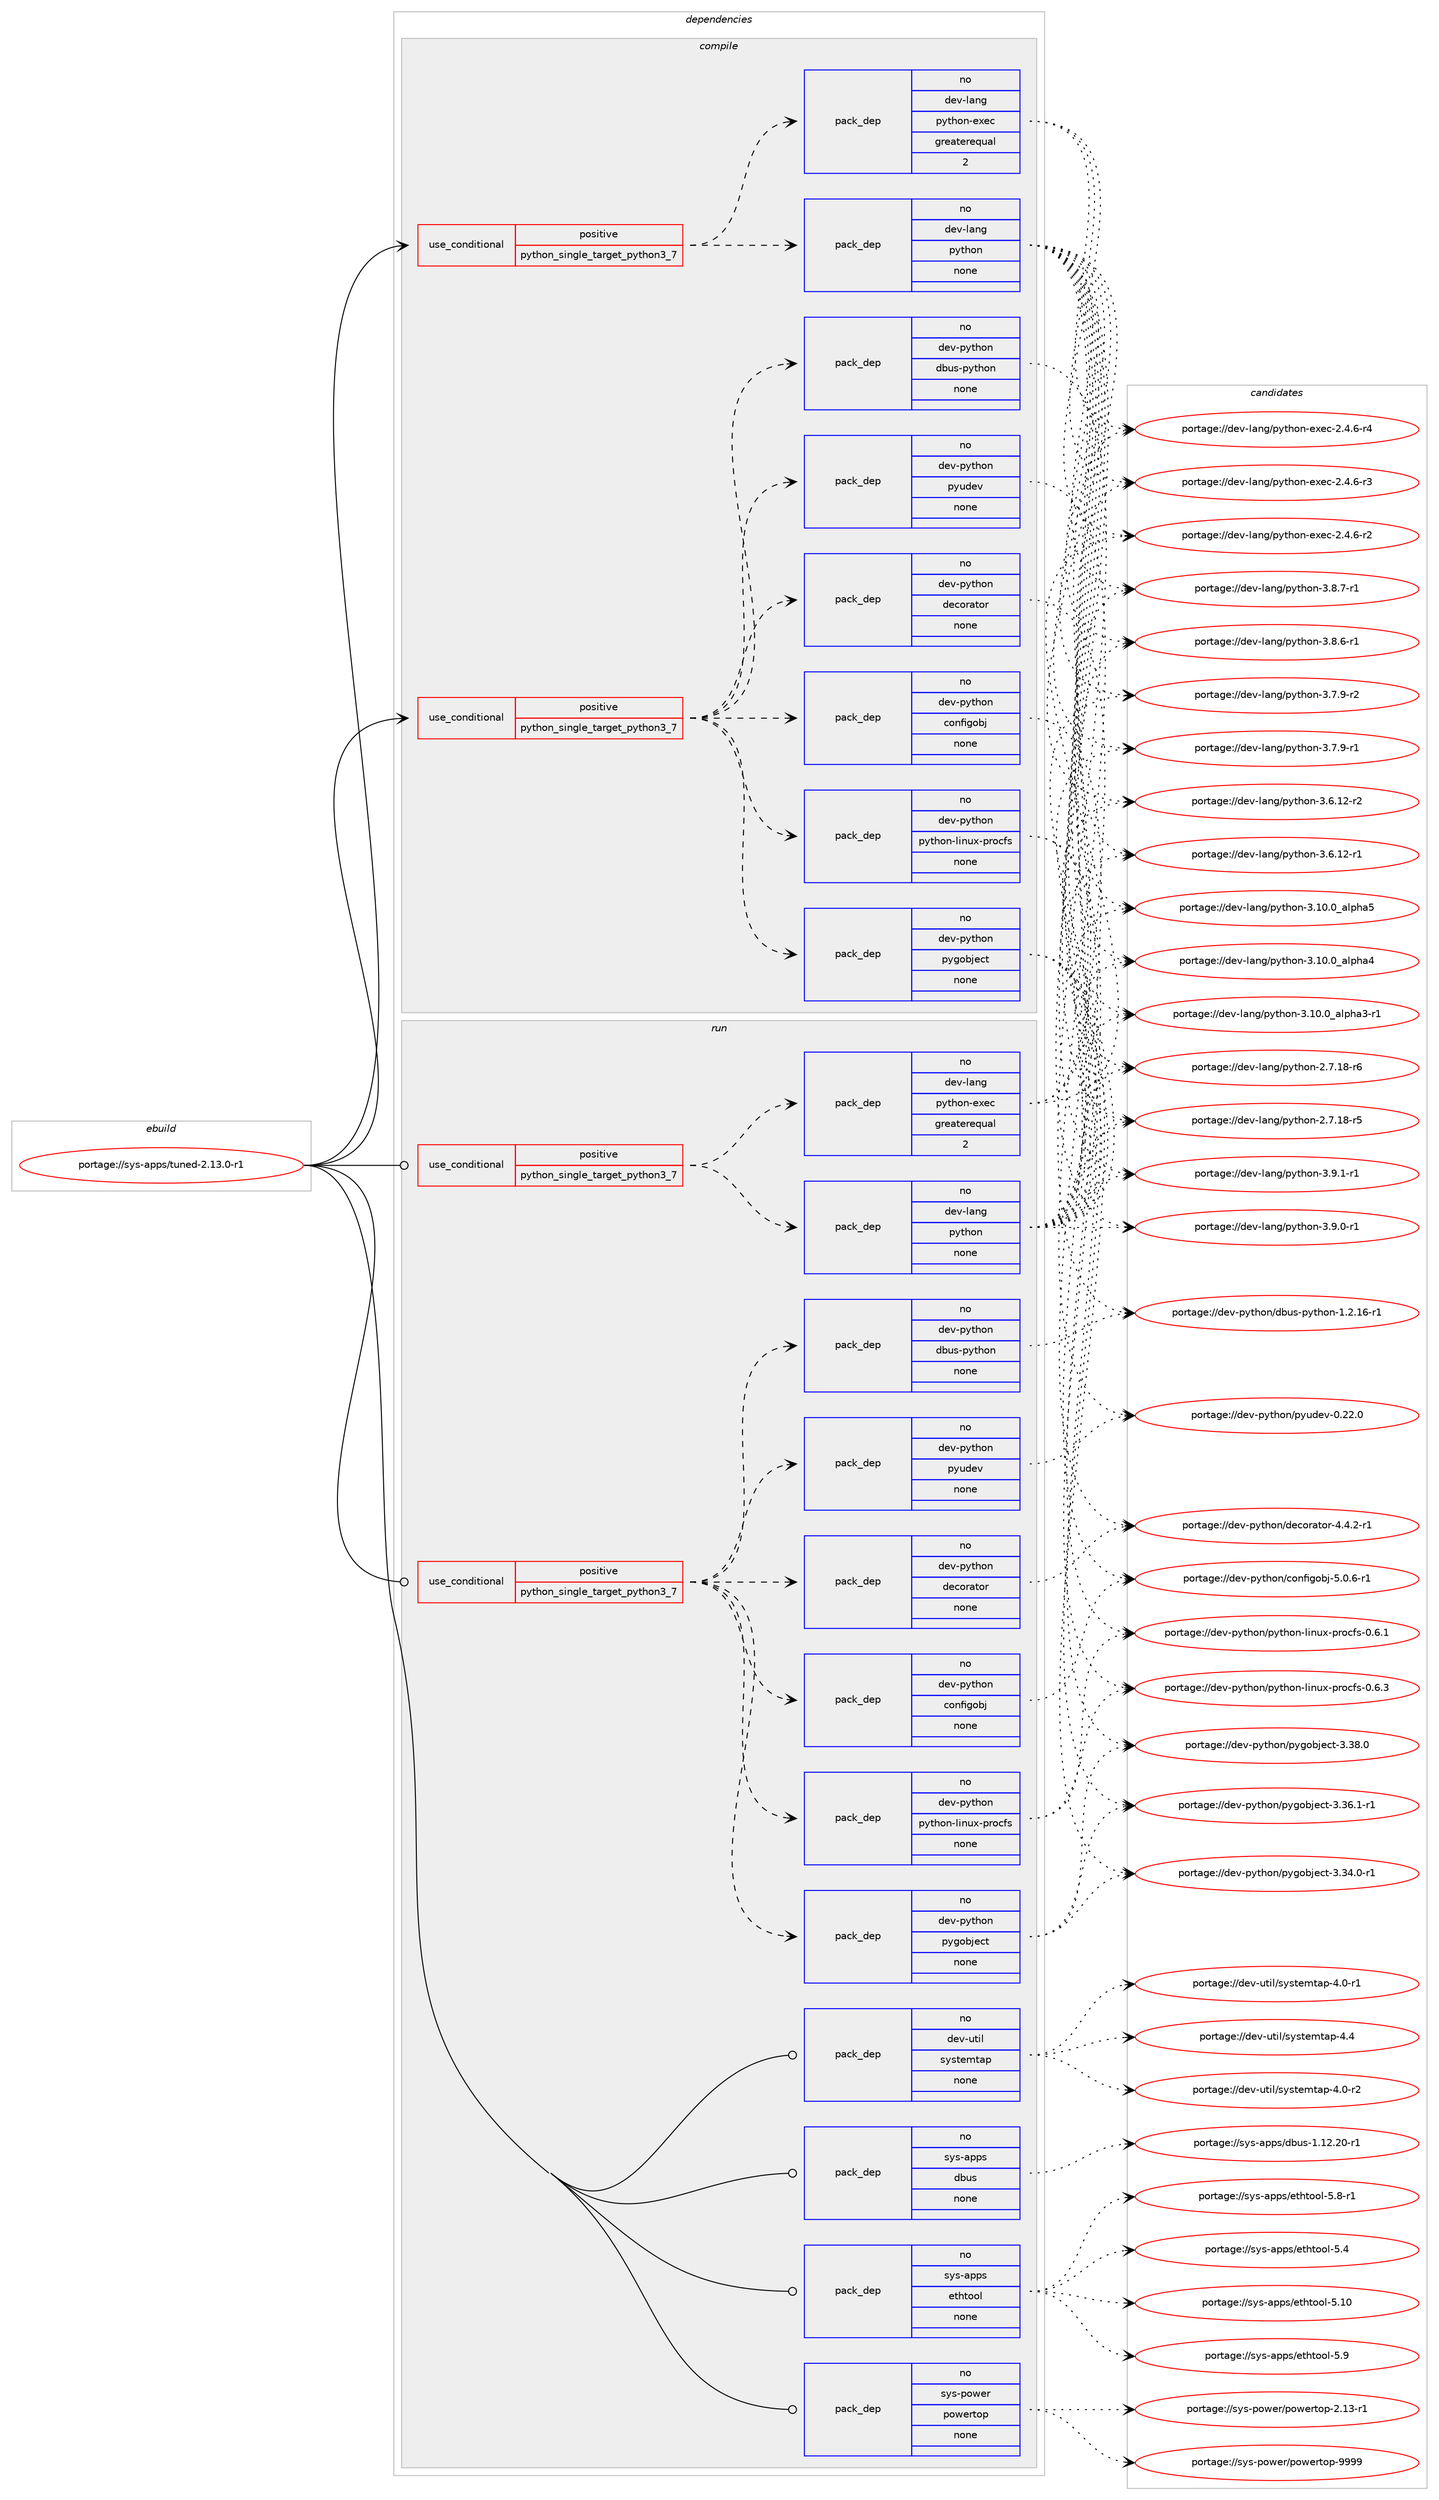 digraph prolog {

# *************
# Graph options
# *************

newrank=true;
concentrate=true;
compound=true;
graph [rankdir=LR,fontname=Helvetica,fontsize=10,ranksep=1.5];#, ranksep=2.5, nodesep=0.2];
edge  [arrowhead=vee];
node  [fontname=Helvetica,fontsize=10];

# **********
# The ebuild
# **********

subgraph cluster_leftcol {
color=gray;
rank=same;
label=<<i>ebuild</i>>;
id [label="portage://sys-apps/tuned-2.13.0-r1", color=red, width=4, href="../sys-apps/tuned-2.13.0-r1.svg"];
}

# ****************
# The dependencies
# ****************

subgraph cluster_midcol {
color=gray;
label=<<i>dependencies</i>>;
subgraph cluster_compile {
fillcolor="#eeeeee";
style=filled;
label=<<i>compile</i>>;
subgraph cond2838 {
dependency9300 [label=<<TABLE BORDER="0" CELLBORDER="1" CELLSPACING="0" CELLPADDING="4"><TR><TD ROWSPAN="3" CELLPADDING="10">use_conditional</TD></TR><TR><TD>positive</TD></TR><TR><TD>python_single_target_python3_7</TD></TR></TABLE>>, shape=none, color=red];
subgraph pack6359 {
dependency9301 [label=<<TABLE BORDER="0" CELLBORDER="1" CELLSPACING="0" CELLPADDING="4" WIDTH="220"><TR><TD ROWSPAN="6" CELLPADDING="30">pack_dep</TD></TR><TR><TD WIDTH="110">no</TD></TR><TR><TD>dev-lang</TD></TR><TR><TD>python</TD></TR><TR><TD>none</TD></TR><TR><TD></TD></TR></TABLE>>, shape=none, color=blue];
}
dependency9300:e -> dependency9301:w [weight=20,style="dashed",arrowhead="vee"];
subgraph pack6360 {
dependency9302 [label=<<TABLE BORDER="0" CELLBORDER="1" CELLSPACING="0" CELLPADDING="4" WIDTH="220"><TR><TD ROWSPAN="6" CELLPADDING="30">pack_dep</TD></TR><TR><TD WIDTH="110">no</TD></TR><TR><TD>dev-lang</TD></TR><TR><TD>python-exec</TD></TR><TR><TD>greaterequal</TD></TR><TR><TD>2</TD></TR></TABLE>>, shape=none, color=blue];
}
dependency9300:e -> dependency9302:w [weight=20,style="dashed",arrowhead="vee"];
}
id:e -> dependency9300:w [weight=20,style="solid",arrowhead="vee"];
subgraph cond2839 {
dependency9303 [label=<<TABLE BORDER="0" CELLBORDER="1" CELLSPACING="0" CELLPADDING="4"><TR><TD ROWSPAN="3" CELLPADDING="10">use_conditional</TD></TR><TR><TD>positive</TD></TR><TR><TD>python_single_target_python3_7</TD></TR></TABLE>>, shape=none, color=red];
subgraph pack6361 {
dependency9304 [label=<<TABLE BORDER="0" CELLBORDER="1" CELLSPACING="0" CELLPADDING="4" WIDTH="220"><TR><TD ROWSPAN="6" CELLPADDING="30">pack_dep</TD></TR><TR><TD WIDTH="110">no</TD></TR><TR><TD>dev-python</TD></TR><TR><TD>configobj</TD></TR><TR><TD>none</TD></TR><TR><TD></TD></TR></TABLE>>, shape=none, color=blue];
}
dependency9303:e -> dependency9304:w [weight=20,style="dashed",arrowhead="vee"];
subgraph pack6362 {
dependency9305 [label=<<TABLE BORDER="0" CELLBORDER="1" CELLSPACING="0" CELLPADDING="4" WIDTH="220"><TR><TD ROWSPAN="6" CELLPADDING="30">pack_dep</TD></TR><TR><TD WIDTH="110">no</TD></TR><TR><TD>dev-python</TD></TR><TR><TD>decorator</TD></TR><TR><TD>none</TD></TR><TR><TD></TD></TR></TABLE>>, shape=none, color=blue];
}
dependency9303:e -> dependency9305:w [weight=20,style="dashed",arrowhead="vee"];
subgraph pack6363 {
dependency9306 [label=<<TABLE BORDER="0" CELLBORDER="1" CELLSPACING="0" CELLPADDING="4" WIDTH="220"><TR><TD ROWSPAN="6" CELLPADDING="30">pack_dep</TD></TR><TR><TD WIDTH="110">no</TD></TR><TR><TD>dev-python</TD></TR><TR><TD>pyudev</TD></TR><TR><TD>none</TD></TR><TR><TD></TD></TR></TABLE>>, shape=none, color=blue];
}
dependency9303:e -> dependency9306:w [weight=20,style="dashed",arrowhead="vee"];
subgraph pack6364 {
dependency9307 [label=<<TABLE BORDER="0" CELLBORDER="1" CELLSPACING="0" CELLPADDING="4" WIDTH="220"><TR><TD ROWSPAN="6" CELLPADDING="30">pack_dep</TD></TR><TR><TD WIDTH="110">no</TD></TR><TR><TD>dev-python</TD></TR><TR><TD>dbus-python</TD></TR><TR><TD>none</TD></TR><TR><TD></TD></TR></TABLE>>, shape=none, color=blue];
}
dependency9303:e -> dependency9307:w [weight=20,style="dashed",arrowhead="vee"];
subgraph pack6365 {
dependency9308 [label=<<TABLE BORDER="0" CELLBORDER="1" CELLSPACING="0" CELLPADDING="4" WIDTH="220"><TR><TD ROWSPAN="6" CELLPADDING="30">pack_dep</TD></TR><TR><TD WIDTH="110">no</TD></TR><TR><TD>dev-python</TD></TR><TR><TD>pygobject</TD></TR><TR><TD>none</TD></TR><TR><TD></TD></TR></TABLE>>, shape=none, color=blue];
}
dependency9303:e -> dependency9308:w [weight=20,style="dashed",arrowhead="vee"];
subgraph pack6366 {
dependency9309 [label=<<TABLE BORDER="0" CELLBORDER="1" CELLSPACING="0" CELLPADDING="4" WIDTH="220"><TR><TD ROWSPAN="6" CELLPADDING="30">pack_dep</TD></TR><TR><TD WIDTH="110">no</TD></TR><TR><TD>dev-python</TD></TR><TR><TD>python-linux-procfs</TD></TR><TR><TD>none</TD></TR><TR><TD></TD></TR></TABLE>>, shape=none, color=blue];
}
dependency9303:e -> dependency9309:w [weight=20,style="dashed",arrowhead="vee"];
}
id:e -> dependency9303:w [weight=20,style="solid",arrowhead="vee"];
}
subgraph cluster_compileandrun {
fillcolor="#eeeeee";
style=filled;
label=<<i>compile and run</i>>;
}
subgraph cluster_run {
fillcolor="#eeeeee";
style=filled;
label=<<i>run</i>>;
subgraph cond2840 {
dependency9310 [label=<<TABLE BORDER="0" CELLBORDER="1" CELLSPACING="0" CELLPADDING="4"><TR><TD ROWSPAN="3" CELLPADDING="10">use_conditional</TD></TR><TR><TD>positive</TD></TR><TR><TD>python_single_target_python3_7</TD></TR></TABLE>>, shape=none, color=red];
subgraph pack6367 {
dependency9311 [label=<<TABLE BORDER="0" CELLBORDER="1" CELLSPACING="0" CELLPADDING="4" WIDTH="220"><TR><TD ROWSPAN="6" CELLPADDING="30">pack_dep</TD></TR><TR><TD WIDTH="110">no</TD></TR><TR><TD>dev-lang</TD></TR><TR><TD>python</TD></TR><TR><TD>none</TD></TR><TR><TD></TD></TR></TABLE>>, shape=none, color=blue];
}
dependency9310:e -> dependency9311:w [weight=20,style="dashed",arrowhead="vee"];
subgraph pack6368 {
dependency9312 [label=<<TABLE BORDER="0" CELLBORDER="1" CELLSPACING="0" CELLPADDING="4" WIDTH="220"><TR><TD ROWSPAN="6" CELLPADDING="30">pack_dep</TD></TR><TR><TD WIDTH="110">no</TD></TR><TR><TD>dev-lang</TD></TR><TR><TD>python-exec</TD></TR><TR><TD>greaterequal</TD></TR><TR><TD>2</TD></TR></TABLE>>, shape=none, color=blue];
}
dependency9310:e -> dependency9312:w [weight=20,style="dashed",arrowhead="vee"];
}
id:e -> dependency9310:w [weight=20,style="solid",arrowhead="odot"];
subgraph cond2841 {
dependency9313 [label=<<TABLE BORDER="0" CELLBORDER="1" CELLSPACING="0" CELLPADDING="4"><TR><TD ROWSPAN="3" CELLPADDING="10">use_conditional</TD></TR><TR><TD>positive</TD></TR><TR><TD>python_single_target_python3_7</TD></TR></TABLE>>, shape=none, color=red];
subgraph pack6369 {
dependency9314 [label=<<TABLE BORDER="0" CELLBORDER="1" CELLSPACING="0" CELLPADDING="4" WIDTH="220"><TR><TD ROWSPAN="6" CELLPADDING="30">pack_dep</TD></TR><TR><TD WIDTH="110">no</TD></TR><TR><TD>dev-python</TD></TR><TR><TD>configobj</TD></TR><TR><TD>none</TD></TR><TR><TD></TD></TR></TABLE>>, shape=none, color=blue];
}
dependency9313:e -> dependency9314:w [weight=20,style="dashed",arrowhead="vee"];
subgraph pack6370 {
dependency9315 [label=<<TABLE BORDER="0" CELLBORDER="1" CELLSPACING="0" CELLPADDING="4" WIDTH="220"><TR><TD ROWSPAN="6" CELLPADDING="30">pack_dep</TD></TR><TR><TD WIDTH="110">no</TD></TR><TR><TD>dev-python</TD></TR><TR><TD>decorator</TD></TR><TR><TD>none</TD></TR><TR><TD></TD></TR></TABLE>>, shape=none, color=blue];
}
dependency9313:e -> dependency9315:w [weight=20,style="dashed",arrowhead="vee"];
subgraph pack6371 {
dependency9316 [label=<<TABLE BORDER="0" CELLBORDER="1" CELLSPACING="0" CELLPADDING="4" WIDTH="220"><TR><TD ROWSPAN="6" CELLPADDING="30">pack_dep</TD></TR><TR><TD WIDTH="110">no</TD></TR><TR><TD>dev-python</TD></TR><TR><TD>pyudev</TD></TR><TR><TD>none</TD></TR><TR><TD></TD></TR></TABLE>>, shape=none, color=blue];
}
dependency9313:e -> dependency9316:w [weight=20,style="dashed",arrowhead="vee"];
subgraph pack6372 {
dependency9317 [label=<<TABLE BORDER="0" CELLBORDER="1" CELLSPACING="0" CELLPADDING="4" WIDTH="220"><TR><TD ROWSPAN="6" CELLPADDING="30">pack_dep</TD></TR><TR><TD WIDTH="110">no</TD></TR><TR><TD>dev-python</TD></TR><TR><TD>dbus-python</TD></TR><TR><TD>none</TD></TR><TR><TD></TD></TR></TABLE>>, shape=none, color=blue];
}
dependency9313:e -> dependency9317:w [weight=20,style="dashed",arrowhead="vee"];
subgraph pack6373 {
dependency9318 [label=<<TABLE BORDER="0" CELLBORDER="1" CELLSPACING="0" CELLPADDING="4" WIDTH="220"><TR><TD ROWSPAN="6" CELLPADDING="30">pack_dep</TD></TR><TR><TD WIDTH="110">no</TD></TR><TR><TD>dev-python</TD></TR><TR><TD>pygobject</TD></TR><TR><TD>none</TD></TR><TR><TD></TD></TR></TABLE>>, shape=none, color=blue];
}
dependency9313:e -> dependency9318:w [weight=20,style="dashed",arrowhead="vee"];
subgraph pack6374 {
dependency9319 [label=<<TABLE BORDER="0" CELLBORDER="1" CELLSPACING="0" CELLPADDING="4" WIDTH="220"><TR><TD ROWSPAN="6" CELLPADDING="30">pack_dep</TD></TR><TR><TD WIDTH="110">no</TD></TR><TR><TD>dev-python</TD></TR><TR><TD>python-linux-procfs</TD></TR><TR><TD>none</TD></TR><TR><TD></TD></TR></TABLE>>, shape=none, color=blue];
}
dependency9313:e -> dependency9319:w [weight=20,style="dashed",arrowhead="vee"];
}
id:e -> dependency9313:w [weight=20,style="solid",arrowhead="odot"];
subgraph pack6375 {
dependency9320 [label=<<TABLE BORDER="0" CELLBORDER="1" CELLSPACING="0" CELLPADDING="4" WIDTH="220"><TR><TD ROWSPAN="6" CELLPADDING="30">pack_dep</TD></TR><TR><TD WIDTH="110">no</TD></TR><TR><TD>dev-util</TD></TR><TR><TD>systemtap</TD></TR><TR><TD>none</TD></TR><TR><TD></TD></TR></TABLE>>, shape=none, color=blue];
}
id:e -> dependency9320:w [weight=20,style="solid",arrowhead="odot"];
subgraph pack6376 {
dependency9321 [label=<<TABLE BORDER="0" CELLBORDER="1" CELLSPACING="0" CELLPADDING="4" WIDTH="220"><TR><TD ROWSPAN="6" CELLPADDING="30">pack_dep</TD></TR><TR><TD WIDTH="110">no</TD></TR><TR><TD>sys-apps</TD></TR><TR><TD>dbus</TD></TR><TR><TD>none</TD></TR><TR><TD></TD></TR></TABLE>>, shape=none, color=blue];
}
id:e -> dependency9321:w [weight=20,style="solid",arrowhead="odot"];
subgraph pack6377 {
dependency9322 [label=<<TABLE BORDER="0" CELLBORDER="1" CELLSPACING="0" CELLPADDING="4" WIDTH="220"><TR><TD ROWSPAN="6" CELLPADDING="30">pack_dep</TD></TR><TR><TD WIDTH="110">no</TD></TR><TR><TD>sys-apps</TD></TR><TR><TD>ethtool</TD></TR><TR><TD>none</TD></TR><TR><TD></TD></TR></TABLE>>, shape=none, color=blue];
}
id:e -> dependency9322:w [weight=20,style="solid",arrowhead="odot"];
subgraph pack6378 {
dependency9323 [label=<<TABLE BORDER="0" CELLBORDER="1" CELLSPACING="0" CELLPADDING="4" WIDTH="220"><TR><TD ROWSPAN="6" CELLPADDING="30">pack_dep</TD></TR><TR><TD WIDTH="110">no</TD></TR><TR><TD>sys-power</TD></TR><TR><TD>powertop</TD></TR><TR><TD>none</TD></TR><TR><TD></TD></TR></TABLE>>, shape=none, color=blue];
}
id:e -> dependency9323:w [weight=20,style="solid",arrowhead="odot"];
}
}

# **************
# The candidates
# **************

subgraph cluster_choices {
rank=same;
color=gray;
label=<<i>candidates</i>>;

subgraph choice6359 {
color=black;
nodesep=1;
choice1001011184510897110103471121211161041111104551465746494511449 [label="portage://dev-lang/python-3.9.1-r1", color=red, width=4,href="../dev-lang/python-3.9.1-r1.svg"];
choice1001011184510897110103471121211161041111104551465746484511449 [label="portage://dev-lang/python-3.9.0-r1", color=red, width=4,href="../dev-lang/python-3.9.0-r1.svg"];
choice1001011184510897110103471121211161041111104551465646554511449 [label="portage://dev-lang/python-3.8.7-r1", color=red, width=4,href="../dev-lang/python-3.8.7-r1.svg"];
choice1001011184510897110103471121211161041111104551465646544511449 [label="portage://dev-lang/python-3.8.6-r1", color=red, width=4,href="../dev-lang/python-3.8.6-r1.svg"];
choice1001011184510897110103471121211161041111104551465546574511450 [label="portage://dev-lang/python-3.7.9-r2", color=red, width=4,href="../dev-lang/python-3.7.9-r2.svg"];
choice1001011184510897110103471121211161041111104551465546574511449 [label="portage://dev-lang/python-3.7.9-r1", color=red, width=4,href="../dev-lang/python-3.7.9-r1.svg"];
choice100101118451089711010347112121116104111110455146544649504511450 [label="portage://dev-lang/python-3.6.12-r2", color=red, width=4,href="../dev-lang/python-3.6.12-r2.svg"];
choice100101118451089711010347112121116104111110455146544649504511449 [label="portage://dev-lang/python-3.6.12-r1", color=red, width=4,href="../dev-lang/python-3.6.12-r1.svg"];
choice1001011184510897110103471121211161041111104551464948464895971081121049753 [label="portage://dev-lang/python-3.10.0_alpha5", color=red, width=4,href="../dev-lang/python-3.10.0_alpha5.svg"];
choice1001011184510897110103471121211161041111104551464948464895971081121049752 [label="portage://dev-lang/python-3.10.0_alpha4", color=red, width=4,href="../dev-lang/python-3.10.0_alpha4.svg"];
choice10010111845108971101034711212111610411111045514649484648959710811210497514511449 [label="portage://dev-lang/python-3.10.0_alpha3-r1", color=red, width=4,href="../dev-lang/python-3.10.0_alpha3-r1.svg"];
choice100101118451089711010347112121116104111110455046554649564511454 [label="portage://dev-lang/python-2.7.18-r6", color=red, width=4,href="../dev-lang/python-2.7.18-r6.svg"];
choice100101118451089711010347112121116104111110455046554649564511453 [label="portage://dev-lang/python-2.7.18-r5", color=red, width=4,href="../dev-lang/python-2.7.18-r5.svg"];
dependency9301:e -> choice1001011184510897110103471121211161041111104551465746494511449:w [style=dotted,weight="100"];
dependency9301:e -> choice1001011184510897110103471121211161041111104551465746484511449:w [style=dotted,weight="100"];
dependency9301:e -> choice1001011184510897110103471121211161041111104551465646554511449:w [style=dotted,weight="100"];
dependency9301:e -> choice1001011184510897110103471121211161041111104551465646544511449:w [style=dotted,weight="100"];
dependency9301:e -> choice1001011184510897110103471121211161041111104551465546574511450:w [style=dotted,weight="100"];
dependency9301:e -> choice1001011184510897110103471121211161041111104551465546574511449:w [style=dotted,weight="100"];
dependency9301:e -> choice100101118451089711010347112121116104111110455146544649504511450:w [style=dotted,weight="100"];
dependency9301:e -> choice100101118451089711010347112121116104111110455146544649504511449:w [style=dotted,weight="100"];
dependency9301:e -> choice1001011184510897110103471121211161041111104551464948464895971081121049753:w [style=dotted,weight="100"];
dependency9301:e -> choice1001011184510897110103471121211161041111104551464948464895971081121049752:w [style=dotted,weight="100"];
dependency9301:e -> choice10010111845108971101034711212111610411111045514649484648959710811210497514511449:w [style=dotted,weight="100"];
dependency9301:e -> choice100101118451089711010347112121116104111110455046554649564511454:w [style=dotted,weight="100"];
dependency9301:e -> choice100101118451089711010347112121116104111110455046554649564511453:w [style=dotted,weight="100"];
}
subgraph choice6360 {
color=black;
nodesep=1;
choice10010111845108971101034711212111610411111045101120101994550465246544511452 [label="portage://dev-lang/python-exec-2.4.6-r4", color=red, width=4,href="../dev-lang/python-exec-2.4.6-r4.svg"];
choice10010111845108971101034711212111610411111045101120101994550465246544511451 [label="portage://dev-lang/python-exec-2.4.6-r3", color=red, width=4,href="../dev-lang/python-exec-2.4.6-r3.svg"];
choice10010111845108971101034711212111610411111045101120101994550465246544511450 [label="portage://dev-lang/python-exec-2.4.6-r2", color=red, width=4,href="../dev-lang/python-exec-2.4.6-r2.svg"];
dependency9302:e -> choice10010111845108971101034711212111610411111045101120101994550465246544511452:w [style=dotted,weight="100"];
dependency9302:e -> choice10010111845108971101034711212111610411111045101120101994550465246544511451:w [style=dotted,weight="100"];
dependency9302:e -> choice10010111845108971101034711212111610411111045101120101994550465246544511450:w [style=dotted,weight="100"];
}
subgraph choice6361 {
color=black;
nodesep=1;
choice100101118451121211161041111104799111110102105103111981064553464846544511449 [label="portage://dev-python/configobj-5.0.6-r1", color=red, width=4,href="../dev-python/configobj-5.0.6-r1.svg"];
dependency9304:e -> choice100101118451121211161041111104799111110102105103111981064553464846544511449:w [style=dotted,weight="100"];
}
subgraph choice6362 {
color=black;
nodesep=1;
choice100101118451121211161041111104710010199111114971161111144552465246504511449 [label="portage://dev-python/decorator-4.4.2-r1", color=red, width=4,href="../dev-python/decorator-4.4.2-r1.svg"];
dependency9305:e -> choice100101118451121211161041111104710010199111114971161111144552465246504511449:w [style=dotted,weight="100"];
}
subgraph choice6363 {
color=black;
nodesep=1;
choice100101118451121211161041111104711212111710010111845484650504648 [label="portage://dev-python/pyudev-0.22.0", color=red, width=4,href="../dev-python/pyudev-0.22.0.svg"];
dependency9306:e -> choice100101118451121211161041111104711212111710010111845484650504648:w [style=dotted,weight="100"];
}
subgraph choice6364 {
color=black;
nodesep=1;
choice10010111845112121116104111110471009811711545112121116104111110454946504649544511449 [label="portage://dev-python/dbus-python-1.2.16-r1", color=red, width=4,href="../dev-python/dbus-python-1.2.16-r1.svg"];
dependency9307:e -> choice10010111845112121116104111110471009811711545112121116104111110454946504649544511449:w [style=dotted,weight="100"];
}
subgraph choice6365 {
color=black;
nodesep=1;
choice1001011184511212111610411111047112121103111981061019911645514651564648 [label="portage://dev-python/pygobject-3.38.0", color=red, width=4,href="../dev-python/pygobject-3.38.0.svg"];
choice10010111845112121116104111110471121211031119810610199116455146515446494511449 [label="portage://dev-python/pygobject-3.36.1-r1", color=red, width=4,href="../dev-python/pygobject-3.36.1-r1.svg"];
choice10010111845112121116104111110471121211031119810610199116455146515246484511449 [label="portage://dev-python/pygobject-3.34.0-r1", color=red, width=4,href="../dev-python/pygobject-3.34.0-r1.svg"];
dependency9308:e -> choice1001011184511212111610411111047112121103111981061019911645514651564648:w [style=dotted,weight="100"];
dependency9308:e -> choice10010111845112121116104111110471121211031119810610199116455146515446494511449:w [style=dotted,weight="100"];
dependency9308:e -> choice10010111845112121116104111110471121211031119810610199116455146515246484511449:w [style=dotted,weight="100"];
}
subgraph choice6366 {
color=black;
nodesep=1;
choice1001011184511212111610411111047112121116104111110451081051101171204511211411199102115454846544651 [label="portage://dev-python/python-linux-procfs-0.6.3", color=red, width=4,href="../dev-python/python-linux-procfs-0.6.3.svg"];
choice1001011184511212111610411111047112121116104111110451081051101171204511211411199102115454846544649 [label="portage://dev-python/python-linux-procfs-0.6.1", color=red, width=4,href="../dev-python/python-linux-procfs-0.6.1.svg"];
dependency9309:e -> choice1001011184511212111610411111047112121116104111110451081051101171204511211411199102115454846544651:w [style=dotted,weight="100"];
dependency9309:e -> choice1001011184511212111610411111047112121116104111110451081051101171204511211411199102115454846544649:w [style=dotted,weight="100"];
}
subgraph choice6367 {
color=black;
nodesep=1;
choice1001011184510897110103471121211161041111104551465746494511449 [label="portage://dev-lang/python-3.9.1-r1", color=red, width=4,href="../dev-lang/python-3.9.1-r1.svg"];
choice1001011184510897110103471121211161041111104551465746484511449 [label="portage://dev-lang/python-3.9.0-r1", color=red, width=4,href="../dev-lang/python-3.9.0-r1.svg"];
choice1001011184510897110103471121211161041111104551465646554511449 [label="portage://dev-lang/python-3.8.7-r1", color=red, width=4,href="../dev-lang/python-3.8.7-r1.svg"];
choice1001011184510897110103471121211161041111104551465646544511449 [label="portage://dev-lang/python-3.8.6-r1", color=red, width=4,href="../dev-lang/python-3.8.6-r1.svg"];
choice1001011184510897110103471121211161041111104551465546574511450 [label="portage://dev-lang/python-3.7.9-r2", color=red, width=4,href="../dev-lang/python-3.7.9-r2.svg"];
choice1001011184510897110103471121211161041111104551465546574511449 [label="portage://dev-lang/python-3.7.9-r1", color=red, width=4,href="../dev-lang/python-3.7.9-r1.svg"];
choice100101118451089711010347112121116104111110455146544649504511450 [label="portage://dev-lang/python-3.6.12-r2", color=red, width=4,href="../dev-lang/python-3.6.12-r2.svg"];
choice100101118451089711010347112121116104111110455146544649504511449 [label="portage://dev-lang/python-3.6.12-r1", color=red, width=4,href="../dev-lang/python-3.6.12-r1.svg"];
choice1001011184510897110103471121211161041111104551464948464895971081121049753 [label="portage://dev-lang/python-3.10.0_alpha5", color=red, width=4,href="../dev-lang/python-3.10.0_alpha5.svg"];
choice1001011184510897110103471121211161041111104551464948464895971081121049752 [label="portage://dev-lang/python-3.10.0_alpha4", color=red, width=4,href="../dev-lang/python-3.10.0_alpha4.svg"];
choice10010111845108971101034711212111610411111045514649484648959710811210497514511449 [label="portage://dev-lang/python-3.10.0_alpha3-r1", color=red, width=4,href="../dev-lang/python-3.10.0_alpha3-r1.svg"];
choice100101118451089711010347112121116104111110455046554649564511454 [label="portage://dev-lang/python-2.7.18-r6", color=red, width=4,href="../dev-lang/python-2.7.18-r6.svg"];
choice100101118451089711010347112121116104111110455046554649564511453 [label="portage://dev-lang/python-2.7.18-r5", color=red, width=4,href="../dev-lang/python-2.7.18-r5.svg"];
dependency9311:e -> choice1001011184510897110103471121211161041111104551465746494511449:w [style=dotted,weight="100"];
dependency9311:e -> choice1001011184510897110103471121211161041111104551465746484511449:w [style=dotted,weight="100"];
dependency9311:e -> choice1001011184510897110103471121211161041111104551465646554511449:w [style=dotted,weight="100"];
dependency9311:e -> choice1001011184510897110103471121211161041111104551465646544511449:w [style=dotted,weight="100"];
dependency9311:e -> choice1001011184510897110103471121211161041111104551465546574511450:w [style=dotted,weight="100"];
dependency9311:e -> choice1001011184510897110103471121211161041111104551465546574511449:w [style=dotted,weight="100"];
dependency9311:e -> choice100101118451089711010347112121116104111110455146544649504511450:w [style=dotted,weight="100"];
dependency9311:e -> choice100101118451089711010347112121116104111110455146544649504511449:w [style=dotted,weight="100"];
dependency9311:e -> choice1001011184510897110103471121211161041111104551464948464895971081121049753:w [style=dotted,weight="100"];
dependency9311:e -> choice1001011184510897110103471121211161041111104551464948464895971081121049752:w [style=dotted,weight="100"];
dependency9311:e -> choice10010111845108971101034711212111610411111045514649484648959710811210497514511449:w [style=dotted,weight="100"];
dependency9311:e -> choice100101118451089711010347112121116104111110455046554649564511454:w [style=dotted,weight="100"];
dependency9311:e -> choice100101118451089711010347112121116104111110455046554649564511453:w [style=dotted,weight="100"];
}
subgraph choice6368 {
color=black;
nodesep=1;
choice10010111845108971101034711212111610411111045101120101994550465246544511452 [label="portage://dev-lang/python-exec-2.4.6-r4", color=red, width=4,href="../dev-lang/python-exec-2.4.6-r4.svg"];
choice10010111845108971101034711212111610411111045101120101994550465246544511451 [label="portage://dev-lang/python-exec-2.4.6-r3", color=red, width=4,href="../dev-lang/python-exec-2.4.6-r3.svg"];
choice10010111845108971101034711212111610411111045101120101994550465246544511450 [label="portage://dev-lang/python-exec-2.4.6-r2", color=red, width=4,href="../dev-lang/python-exec-2.4.6-r2.svg"];
dependency9312:e -> choice10010111845108971101034711212111610411111045101120101994550465246544511452:w [style=dotted,weight="100"];
dependency9312:e -> choice10010111845108971101034711212111610411111045101120101994550465246544511451:w [style=dotted,weight="100"];
dependency9312:e -> choice10010111845108971101034711212111610411111045101120101994550465246544511450:w [style=dotted,weight="100"];
}
subgraph choice6369 {
color=black;
nodesep=1;
choice100101118451121211161041111104799111110102105103111981064553464846544511449 [label="portage://dev-python/configobj-5.0.6-r1", color=red, width=4,href="../dev-python/configobj-5.0.6-r1.svg"];
dependency9314:e -> choice100101118451121211161041111104799111110102105103111981064553464846544511449:w [style=dotted,weight="100"];
}
subgraph choice6370 {
color=black;
nodesep=1;
choice100101118451121211161041111104710010199111114971161111144552465246504511449 [label="portage://dev-python/decorator-4.4.2-r1", color=red, width=4,href="../dev-python/decorator-4.4.2-r1.svg"];
dependency9315:e -> choice100101118451121211161041111104710010199111114971161111144552465246504511449:w [style=dotted,weight="100"];
}
subgraph choice6371 {
color=black;
nodesep=1;
choice100101118451121211161041111104711212111710010111845484650504648 [label="portage://dev-python/pyudev-0.22.0", color=red, width=4,href="../dev-python/pyudev-0.22.0.svg"];
dependency9316:e -> choice100101118451121211161041111104711212111710010111845484650504648:w [style=dotted,weight="100"];
}
subgraph choice6372 {
color=black;
nodesep=1;
choice10010111845112121116104111110471009811711545112121116104111110454946504649544511449 [label="portage://dev-python/dbus-python-1.2.16-r1", color=red, width=4,href="../dev-python/dbus-python-1.2.16-r1.svg"];
dependency9317:e -> choice10010111845112121116104111110471009811711545112121116104111110454946504649544511449:w [style=dotted,weight="100"];
}
subgraph choice6373 {
color=black;
nodesep=1;
choice1001011184511212111610411111047112121103111981061019911645514651564648 [label="portage://dev-python/pygobject-3.38.0", color=red, width=4,href="../dev-python/pygobject-3.38.0.svg"];
choice10010111845112121116104111110471121211031119810610199116455146515446494511449 [label="portage://dev-python/pygobject-3.36.1-r1", color=red, width=4,href="../dev-python/pygobject-3.36.1-r1.svg"];
choice10010111845112121116104111110471121211031119810610199116455146515246484511449 [label="portage://dev-python/pygobject-3.34.0-r1", color=red, width=4,href="../dev-python/pygobject-3.34.0-r1.svg"];
dependency9318:e -> choice1001011184511212111610411111047112121103111981061019911645514651564648:w [style=dotted,weight="100"];
dependency9318:e -> choice10010111845112121116104111110471121211031119810610199116455146515446494511449:w [style=dotted,weight="100"];
dependency9318:e -> choice10010111845112121116104111110471121211031119810610199116455146515246484511449:w [style=dotted,weight="100"];
}
subgraph choice6374 {
color=black;
nodesep=1;
choice1001011184511212111610411111047112121116104111110451081051101171204511211411199102115454846544651 [label="portage://dev-python/python-linux-procfs-0.6.3", color=red, width=4,href="../dev-python/python-linux-procfs-0.6.3.svg"];
choice1001011184511212111610411111047112121116104111110451081051101171204511211411199102115454846544649 [label="portage://dev-python/python-linux-procfs-0.6.1", color=red, width=4,href="../dev-python/python-linux-procfs-0.6.1.svg"];
dependency9319:e -> choice1001011184511212111610411111047112121116104111110451081051101171204511211411199102115454846544651:w [style=dotted,weight="100"];
dependency9319:e -> choice1001011184511212111610411111047112121116104111110451081051101171204511211411199102115454846544649:w [style=dotted,weight="100"];
}
subgraph choice6375 {
color=black;
nodesep=1;
choice10010111845117116105108471151211151161011091169711245524652 [label="portage://dev-util/systemtap-4.4", color=red, width=4,href="../dev-util/systemtap-4.4.svg"];
choice100101118451171161051084711512111511610110911697112455246484511450 [label="portage://dev-util/systemtap-4.0-r2", color=red, width=4,href="../dev-util/systemtap-4.0-r2.svg"];
choice100101118451171161051084711512111511610110911697112455246484511449 [label="portage://dev-util/systemtap-4.0-r1", color=red, width=4,href="../dev-util/systemtap-4.0-r1.svg"];
dependency9320:e -> choice10010111845117116105108471151211151161011091169711245524652:w [style=dotted,weight="100"];
dependency9320:e -> choice100101118451171161051084711512111511610110911697112455246484511450:w [style=dotted,weight="100"];
dependency9320:e -> choice100101118451171161051084711512111511610110911697112455246484511449:w [style=dotted,weight="100"];
}
subgraph choice6376 {
color=black;
nodesep=1;
choice1151211154597112112115471009811711545494649504650484511449 [label="portage://sys-apps/dbus-1.12.20-r1", color=red, width=4,href="../sys-apps/dbus-1.12.20-r1.svg"];
dependency9321:e -> choice1151211154597112112115471009811711545494649504650484511449:w [style=dotted,weight="100"];
}
subgraph choice6377 {
color=black;
nodesep=1;
choice11512111545971121121154710111610411611111110845534657 [label="portage://sys-apps/ethtool-5.9", color=red, width=4,href="../sys-apps/ethtool-5.9.svg"];
choice115121115459711211211547101116104116111111108455346564511449 [label="portage://sys-apps/ethtool-5.8-r1", color=red, width=4,href="../sys-apps/ethtool-5.8-r1.svg"];
choice11512111545971121121154710111610411611111110845534652 [label="portage://sys-apps/ethtool-5.4", color=red, width=4,href="../sys-apps/ethtool-5.4.svg"];
choice1151211154597112112115471011161041161111111084553464948 [label="portage://sys-apps/ethtool-5.10", color=red, width=4,href="../sys-apps/ethtool-5.10.svg"];
dependency9322:e -> choice11512111545971121121154710111610411611111110845534657:w [style=dotted,weight="100"];
dependency9322:e -> choice115121115459711211211547101116104116111111108455346564511449:w [style=dotted,weight="100"];
dependency9322:e -> choice11512111545971121121154710111610411611111110845534652:w [style=dotted,weight="100"];
dependency9322:e -> choice1151211154597112112115471011161041161111111084553464948:w [style=dotted,weight="100"];
}
subgraph choice6378 {
color=black;
nodesep=1;
choice11512111545112111119101114471121111191011141161111124557575757 [label="portage://sys-power/powertop-9999", color=red, width=4,href="../sys-power/powertop-9999.svg"];
choice115121115451121111191011144711211111910111411611111245504649514511449 [label="portage://sys-power/powertop-2.13-r1", color=red, width=4,href="../sys-power/powertop-2.13-r1.svg"];
dependency9323:e -> choice11512111545112111119101114471121111191011141161111124557575757:w [style=dotted,weight="100"];
dependency9323:e -> choice115121115451121111191011144711211111910111411611111245504649514511449:w [style=dotted,weight="100"];
}
}

}
